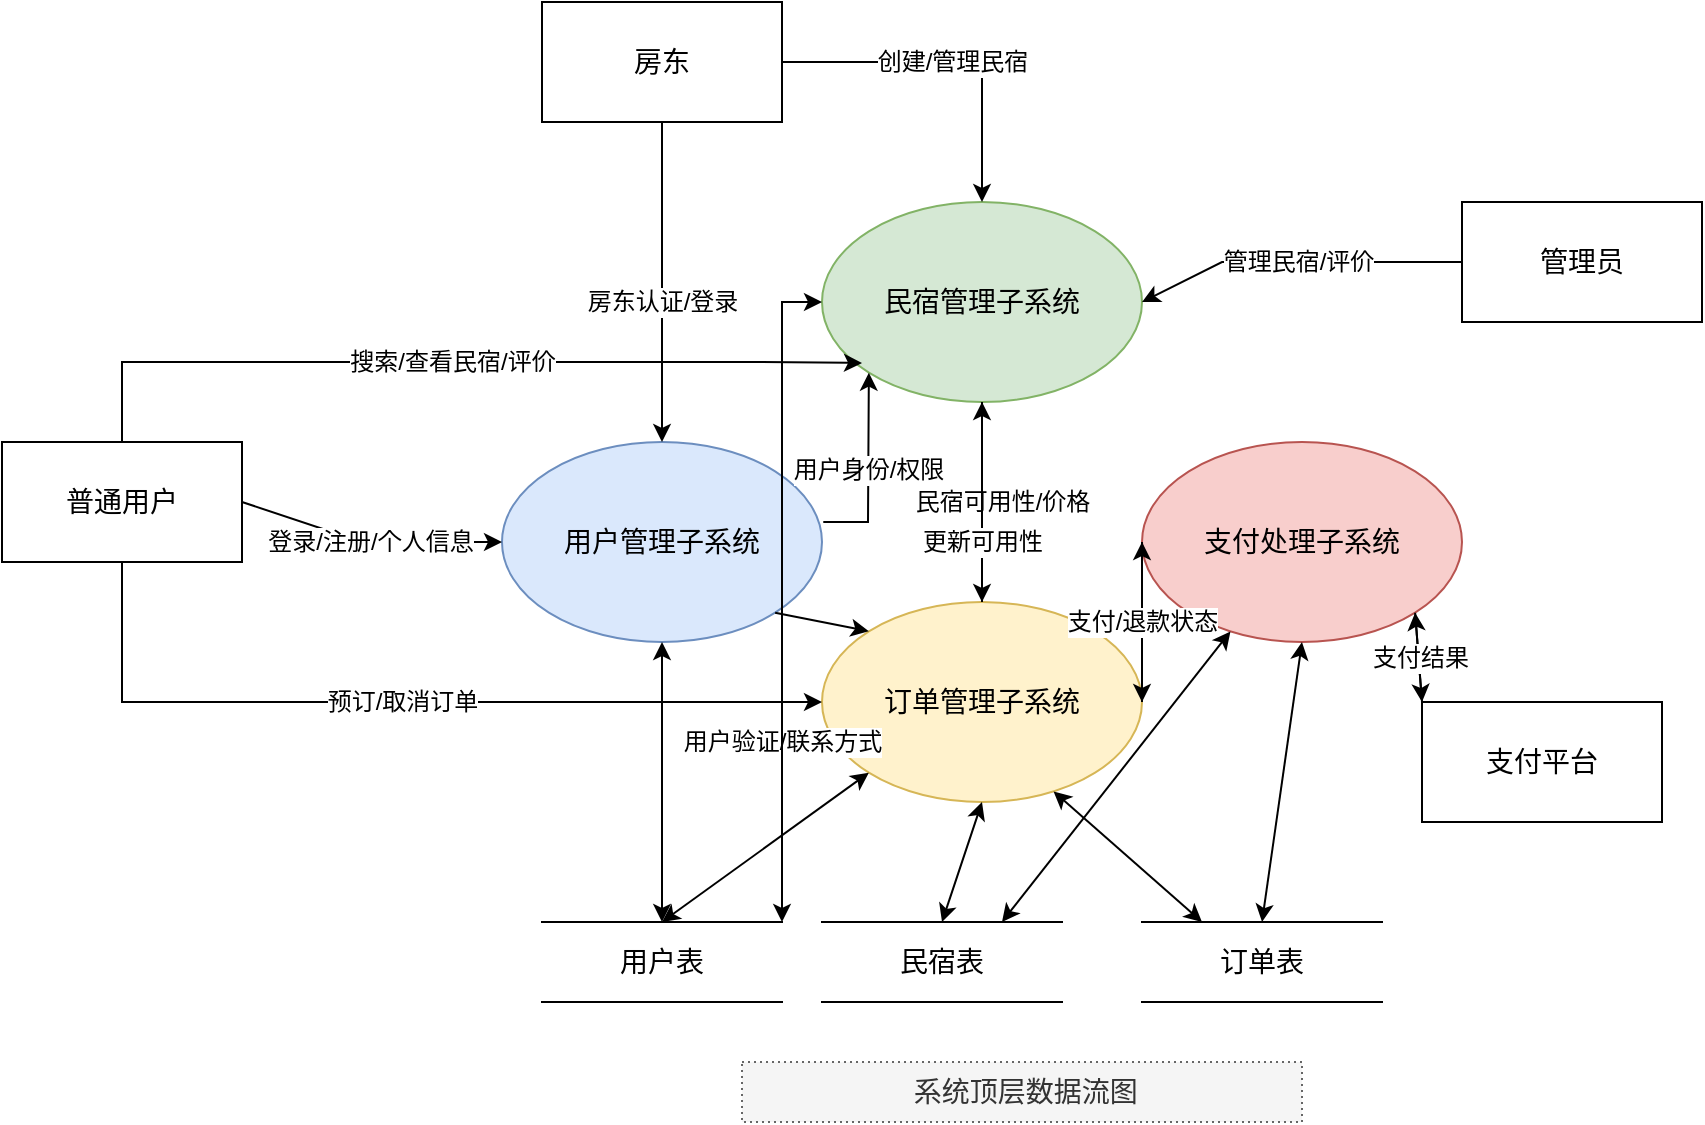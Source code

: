 <mxfile version="26.2.2">
  <diagram name="系统顶层数据流图" id="l20sKfoL_9wAZvB7rX3P">
    <mxGraphModel dx="2298" dy="873" grid="1" gridSize="10" guides="1" tooltips="1" connect="1" arrows="1" fold="1" page="1" pageScale="1" pageWidth="827" pageHeight="1169" math="0" shadow="0">
      <root>
        <mxCell id="0" />
        <mxCell id="1" parent="0" />
        <mxCell id="2" value="普通用户" style="rounded=0;whiteSpace=wrap;html=1;fontSize=14;" parent="1" vertex="1">
          <mxGeometry x="-50" y="240" width="120" height="60" as="geometry" />
        </mxCell>
        <mxCell id="3" value="房东" style="rounded=0;whiteSpace=wrap;html=1;fontSize=14;" parent="1" vertex="1">
          <mxGeometry x="220" y="20" width="120" height="60" as="geometry" />
        </mxCell>
        <mxCell id="4" value="管理员" style="rounded=0;whiteSpace=wrap;html=1;fontSize=14;" parent="1" vertex="1">
          <mxGeometry x="680" y="120" width="120" height="60" as="geometry" />
        </mxCell>
        <mxCell id="5" value="用户管理子系统" style="ellipse;whiteSpace=wrap;html=1;fontSize=14;fillColor=#dae8fc;strokeColor=#6c8ebf;" parent="1" vertex="1">
          <mxGeometry x="200" y="240" width="160" height="100" as="geometry" />
        </mxCell>
        <mxCell id="6" value="民宿管理子系统" style="ellipse;whiteSpace=wrap;html=1;fontSize=14;fillColor=#d5e8d4;strokeColor=#82b366;" parent="1" vertex="1">
          <mxGeometry x="360" y="120" width="160" height="100" as="geometry" />
        </mxCell>
        <mxCell id="7" value="订单管理子系统" style="ellipse;whiteSpace=wrap;html=1;fontSize=14;fillColor=#fff2cc;strokeColor=#d6b656;" parent="1" vertex="1">
          <mxGeometry x="360" y="320" width="160" height="100" as="geometry" />
        </mxCell>
        <mxCell id="8" value="支付处理子系统" style="ellipse;whiteSpace=wrap;html=1;fontSize=14;fillColor=#f8cecc;strokeColor=#b85450;" parent="1" vertex="1">
          <mxGeometry x="520" y="240" width="160" height="100" as="geometry" />
        </mxCell>
        <mxCell id="9" value="支付平台" style="rounded=0;whiteSpace=wrap;html=1;fontSize=14;" parent="1" vertex="1">
          <mxGeometry x="660" y="370" width="120" height="60" as="geometry" />
        </mxCell>
        <mxCell id="10" value="" style="endArrow=classic;html=1;rounded=0;exitX=1;exitY=0.5;exitDx=0;exitDy=0;entryX=0;entryY=0.5;entryDx=0;entryDy=0;fontSize=14;" parent="1" source="2" target="5" edge="1">
          <mxGeometry relative="1" as="geometry">
            <mxPoint x="330" y="300" as="sourcePoint" />
            <mxPoint x="430" y="300" as="targetPoint" />
            <Array as="points">
              <mxPoint x="130" y="290" />
            </Array>
          </mxGeometry>
        </mxCell>
        <mxCell id="11" value="登录/注册/个人信息" style="edgeLabel;resizable=0;html=1;align=center;verticalAlign=middle;fontSize=12;" parent="10" connectable="0" vertex="1">
          <mxGeometry relative="1" as="geometry" />
        </mxCell>
        <mxCell id="12" value="" style="endArrow=classic;html=1;rounded=0;exitX=0.5;exitY=1;exitDx=0;exitDy=0;entryX=0.5;entryY=0;entryDx=0;entryDy=0;fontSize=14;" parent="1" source="3" target="5" edge="1">
          <mxGeometry relative="1" as="geometry">
            <mxPoint x="330" y="300" as="sourcePoint" />
            <mxPoint x="430" y="300" as="targetPoint" />
          </mxGeometry>
        </mxCell>
        <mxCell id="13" value="房东认证/登录" style="edgeLabel;resizable=0;html=1;align=center;verticalAlign=middle;fontSize=12;" parent="12" connectable="0" vertex="1">
          <mxGeometry relative="1" as="geometry">
            <mxPoint y="10" as="offset" />
          </mxGeometry>
        </mxCell>
        <mxCell id="14" value="" style="endArrow=classic;html=1;rounded=0;exitX=1;exitY=0.5;exitDx=0;exitDy=0;fontSize=14;" parent="1" source="3" target="6" edge="1">
          <mxGeometry relative="1" as="geometry">
            <mxPoint x="330" y="300" as="sourcePoint" />
            <mxPoint x="430" y="300" as="targetPoint" />
            <Array as="points">
              <mxPoint x="440" y="50" />
            </Array>
          </mxGeometry>
        </mxCell>
        <mxCell id="15" value="创建/管理民宿" style="edgeLabel;resizable=0;html=1;align=center;verticalAlign=middle;fontSize=12;" parent="14" connectable="0" vertex="1">
          <mxGeometry relative="1" as="geometry" />
        </mxCell>
        <mxCell id="16" value="" style="endArrow=classic;html=1;rounded=0;exitX=0;exitY=0.5;exitDx=0;exitDy=0;entryX=1;entryY=0.5;entryDx=0;entryDy=0;fontSize=14;" parent="1" source="4" target="6" edge="1">
          <mxGeometry relative="1" as="geometry">
            <mxPoint x="330" y="300" as="sourcePoint" />
            <mxPoint x="430" y="300" as="targetPoint" />
            <Array as="points">
              <mxPoint x="560" y="150" />
            </Array>
          </mxGeometry>
        </mxCell>
        <mxCell id="17" value="管理民宿/评价" style="edgeLabel;resizable=0;html=1;align=center;verticalAlign=middle;fontSize=12;" parent="16" connectable="0" vertex="1">
          <mxGeometry relative="1" as="geometry" />
        </mxCell>
        <mxCell id="18" value="" style="endArrow=classic;html=1;rounded=0;exitX=0.5;exitY=1;exitDx=0;exitDy=0;entryX=0;entryY=0.5;entryDx=0;entryDy=0;fontSize=14;" parent="1" source="2" target="7" edge="1">
          <mxGeometry relative="1" as="geometry">
            <mxPoint x="330" y="300" as="sourcePoint" />
            <mxPoint x="430" y="300" as="targetPoint" />
            <Array as="points">
              <mxPoint x="10" y="370" />
            </Array>
          </mxGeometry>
        </mxCell>
        <mxCell id="19" value="预订/取消订单" style="edgeLabel;resizable=0;html=1;align=center;verticalAlign=middle;fontSize=12;" parent="18" connectable="0" vertex="1">
          <mxGeometry relative="1" as="geometry" />
        </mxCell>
        <mxCell id="20" value="" style="endArrow=classic;html=1;rounded=0;exitX=0.5;exitY=1;exitDx=0;exitDy=0;entryX=0.5;entryY=0;entryDx=0;entryDy=0;fontSize=14;" parent="1" source="6" target="7" edge="1">
          <mxGeometry relative="1" as="geometry">
            <mxPoint x="330" y="300" as="sourcePoint" />
            <mxPoint x="430" y="300" as="targetPoint" />
          </mxGeometry>
        </mxCell>
        <mxCell id="21" value="民宿可用性/价格" style="edgeLabel;resizable=0;html=1;align=center;verticalAlign=middle;fontSize=12;" parent="20" connectable="0" vertex="1">
          <mxGeometry relative="1" as="geometry">
            <mxPoint x="10" as="offset" />
          </mxGeometry>
        </mxCell>
        <mxCell id="22" value="" style="endArrow=classic;html=1;rounded=0;exitX=1;exitY=0.5;exitDx=0;exitDy=0;entryX=0;entryY=0.5;entryDx=0;entryDy=0;fontSize=14;" parent="1" source="7" target="8" edge="1">
          <mxGeometry relative="1" as="geometry">
            <mxPoint x="330" y="300" as="sourcePoint" />
            <mxPoint x="430" y="300" as="targetPoint" />
          </mxGeometry>
        </mxCell>
        <mxCell id="23" value="支付/退款请求" style="edgeLabel;resizable=0;html=1;align=center;verticalAlign=middle;fontSize=12;" parent="22" connectable="0" vertex="1">
          <mxGeometry relative="1" as="geometry" />
        </mxCell>
        <mxCell id="24" value="" style="endArrow=classic;html=1;rounded=0;exitX=1;exitY=1;exitDx=0;exitDy=0;entryX=0;entryY=0;entryDx=0;entryDy=0;fontSize=14;" parent="1" source="8" target="9" edge="1">
          <mxGeometry relative="1" as="geometry">
            <mxPoint x="330" y="300" as="sourcePoint" />
            <mxPoint x="430" y="300" as="targetPoint" />
          </mxGeometry>
        </mxCell>
        <mxCell id="25" value="支付指令" style="edgeLabel;resizable=0;html=1;align=center;verticalAlign=middle;fontSize=12;" parent="24" connectable="0" vertex="1">
          <mxGeometry relative="1" as="geometry" />
        </mxCell>
        <mxCell id="26" value="" style="endArrow=classic;html=1;rounded=0;exitX=0;exitY=0;exitDx=0;exitDy=0;entryX=1;entryY=1;entryDx=0;entryDy=0;fontSize=14;" parent="1" source="9" target="8" edge="1">
          <mxGeometry relative="1" as="geometry">
            <mxPoint x="330" y="300" as="sourcePoint" />
            <mxPoint x="430" y="300" as="targetPoint" />
          </mxGeometry>
        </mxCell>
        <mxCell id="27" value="支付结果" style="edgeLabel;resizable=0;html=1;align=center;verticalAlign=middle;fontSize=12;" parent="26" connectable="0" vertex="1">
          <mxGeometry relative="1" as="geometry" />
        </mxCell>
        <mxCell id="28" value="" style="endArrow=classic;html=1;rounded=0;exitX=0;exitY=0.5;exitDx=0;exitDy=0;entryX=1;entryY=0.5;entryDx=0;entryDy=0;fontSize=14;" parent="1" source="8" target="7" edge="1">
          <mxGeometry relative="1" as="geometry">
            <mxPoint x="330" y="300" as="sourcePoint" />
            <mxPoint x="430" y="300" as="targetPoint" />
          </mxGeometry>
        </mxCell>
        <mxCell id="29" value="支付/退款状态" style="edgeLabel;resizable=0;html=1;align=center;verticalAlign=middle;fontSize=12;" parent="28" connectable="0" vertex="1">
          <mxGeometry relative="1" as="geometry" />
        </mxCell>
        <mxCell id="30" value="" style="endArrow=classic;html=1;rounded=0;entryX=0.5;entryY=1;entryDx=0;entryDy=0;fontSize=14;" parent="1" target="6" edge="1">
          <mxGeometry relative="1" as="geometry">
            <mxPoint x="440" y="320" as="sourcePoint" />
            <mxPoint x="430" y="300" as="targetPoint" />
          </mxGeometry>
        </mxCell>
        <mxCell id="31" value="更新可用性" style="edgeLabel;resizable=0;html=1;align=center;verticalAlign=middle;fontSize=12;" parent="30" connectable="0" vertex="1">
          <mxGeometry relative="1" as="geometry">
            <mxPoint y="20" as="offset" />
          </mxGeometry>
        </mxCell>
        <mxCell id="32" value="" style="endArrow=classic;html=1;rounded=0;exitX=1.004;exitY=0.4;exitDx=0;exitDy=0;entryX=0;entryY=1;entryDx=0;entryDy=0;fontSize=14;exitPerimeter=0;" parent="1" source="5" target="6" edge="1">
          <mxGeometry relative="1" as="geometry">
            <mxPoint x="330" y="300" as="sourcePoint" />
            <mxPoint x="430" y="300" as="targetPoint" />
            <Array as="points">
              <mxPoint x="383" y="280" />
            </Array>
          </mxGeometry>
        </mxCell>
        <mxCell id="33" value="用户身份/权限" style="edgeLabel;resizable=0;html=1;align=center;verticalAlign=middle;fontSize=12;" parent="32" connectable="0" vertex="1">
          <mxGeometry relative="1" as="geometry" />
        </mxCell>
        <mxCell id="34" value="" style="endArrow=classic;html=1;rounded=0;exitX=1;exitY=1;exitDx=0;exitDy=0;entryX=0;entryY=0;entryDx=0;entryDy=0;fontSize:14;" parent="1" source="5" target="7" edge="1">
          <mxGeometry relative="1" as="geometry">
            <mxPoint x="330" y="300" as="sourcePoint" />
            <mxPoint x="430" y="300" as="targetPoint" />
          </mxGeometry>
        </mxCell>
        <mxCell id="35" value="用户验证/联系方式" style="edgeLabel;resizable=0;html=1;align=center;verticalAlign=middle;fontSize=12;" parent="34" connectable="0" vertex="1">
          <mxGeometry relative="1" as="geometry">
            <mxPoint x="-20" y="60" as="offset" />
          </mxGeometry>
        </mxCell>
        <mxCell id="36" value="" style="endArrow=classic;html=1;rounded=0;exitX=0.5;exitY=0;exitDx=0;exitDy=0;entryX=0.125;entryY=0.805;entryDx=0;entryDy=0;fontSize=14;entryPerimeter=0;" parent="1" source="2" target="6" edge="1">
          <mxGeometry relative="1" as="geometry">
            <mxPoint x="330" y="300" as="sourcePoint" />
            <mxPoint x="430" y="300" as="targetPoint" />
            <Array as="points">
              <mxPoint x="10" y="200" />
              <mxPoint x="330" y="200" />
            </Array>
          </mxGeometry>
        </mxCell>
        <mxCell id="37" value="搜索/查看民宿/评价" style="edgeLabel;resizable=0;html=1;align=center;verticalAlign=middle;fontSize=12;" parent="36" connectable="0" vertex="1">
          <mxGeometry relative="1" as="geometry" />
        </mxCell>
        <mxCell id="40" value="用户表" style="shape=partialRectangle;whiteSpace=wrap;html=1;left=0;right=0;fillColor=none;fontSize=14;" parent="1" vertex="1">
          <mxGeometry x="220" y="480" width="120" height="40" as="geometry" />
        </mxCell>
        <mxCell id="41" value="民宿表" style="shape=partialRectangle;whiteSpace=wrap;html=1;left=0;right=0;fillColor=none;fontSize=14;" parent="1" vertex="1">
          <mxGeometry x="360" y="480" width="120" height="40" as="geometry" />
        </mxCell>
        <mxCell id="42" value="订单表" style="shape=partialRectangle;whiteSpace=wrap;html=1;left=0;right=0;fillColor=none;fontSize=14;" parent="1" vertex="1">
          <mxGeometry x="520" y="480" width="120" height="40" as="geometry" />
        </mxCell>
        <mxCell id="43" value="" style="endArrow=classic;startArrow=classic;html=1;rounded=0;exitX=0.5;exitY=0;exitDx=0;exitDy=0;entryX=0.5;entryY=1;entryDx=0;entryDy=0;fontSize=12;" parent="1" source="40" target="5" edge="1">
          <mxGeometry width="50" height="50" relative="1" as="geometry">
            <mxPoint x="380" y="330" as="sourcePoint" />
            <mxPoint x="430" y="280" as="targetPoint" />
          </mxGeometry>
        </mxCell>
        <mxCell id="44" value="" style="endArrow=classic;startArrow=classic;html=1;rounded=0;exitX=0.5;exitY=0;exitDx=0;exitDy=0;entryX=0.5;entryY=1;entryDx=0;entryDy=0;fontSize=12;" parent="1" source="41" target="7" edge="1">
          <mxGeometry width="50" height="50" relative="1" as="geometry">
            <mxPoint x="380" y="330" as="sourcePoint" />
            <mxPoint x="430" y="280" as="targetPoint" />
          </mxGeometry>
        </mxCell>
        <mxCell id="45" value="" style="endArrow=classic;startArrow=classic;html=1;rounded=0;exitX=0.75;exitY=0;exitDx=0;exitDy=0;entryX=0.25;entryY=1;entryDx=0;entryDy=0;fontSize=12;" parent="1" source="41" target="8" edge="1">
          <mxGeometry width="50" height="50" relative="1" as="geometry">
            <mxPoint x="380" y="330" as="sourcePoint" />
            <mxPoint x="430" y="280" as="targetPoint" />
          </mxGeometry>
        </mxCell>
        <mxCell id="46" value="" style="endArrow=classic;startArrow=classic;html=1;rounded=0;exitX=0.5;exitY=0;exitDx=0;exitDy=0;entryX=0.5;entryY=1;entryDx=0;entryDy=0;fontSize=12;" parent="1" source="42" target="8" edge="1">
          <mxGeometry width="50" height="50" relative="1" as="geometry">
            <mxPoint x="380" y="330" as="sourcePoint" />
            <mxPoint x="430" y="280" as="targetPoint" />
          </mxGeometry>
        </mxCell>
        <mxCell id="47" value="" style="endArrow=classic;startArrow=classic;html=1;rounded=0;exitX=0.25;exitY=0;exitDx=0;exitDy=0;entryX=0.75;entryY=1;entryDx=0;entryDy=0;fontSize=12;" parent="1" source="42" target="7" edge="1">
          <mxGeometry width="50" height="50" relative="1" as="geometry">
            <mxPoint x="380" y="330" as="sourcePoint" />
            <mxPoint x="430" y="280" as="targetPoint" />
          </mxGeometry>
        </mxCell>
        <mxCell id="48" value="" style="endArrow=classic;startArrow=classic;html=1;rounded=0;exitX=0.5;exitY=0;exitDx=0;exitDy=0;entryX=0;entryY=1;entryDx=0;entryDy=0;fontSize=12;" parent="1" source="40" target="7" edge="1">
          <mxGeometry width="50" height="50" relative="1" as="geometry">
            <mxPoint x="380" y="330" as="sourcePoint" />
            <mxPoint x="430" y="280" as="targetPoint" />
          </mxGeometry>
        </mxCell>
        <mxCell id="49" value="" style="endArrow=classic;startArrow=classic;html=1;rounded=0;exitX=1;exitY=0;exitDx=0;exitDy=0;fontSize=12;" parent="1" source="40" edge="1">
          <mxGeometry width="50" height="50" relative="1" as="geometry">
            <mxPoint x="380" y="330" as="sourcePoint" />
            <mxPoint x="360" y="170" as="targetPoint" />
            <Array as="points">
              <mxPoint x="340" y="290" />
              <mxPoint x="340" y="170" />
            </Array>
          </mxGeometry>
        </mxCell>
        <mxCell id="50" value="&amp;nbsp;系统顶层数据流图" style="text;html=1;strokeColor=#666666;fillColor=#f5f5f5;align=center;verticalAlign=middle;whiteSpace=wrap;rounded=0;dashed=1;dashPattern=1 2;fontColor=#333333;fontSize=14;" parent="1" vertex="1">
          <mxGeometry x="320" y="550" width="280" height="30" as="geometry" />
        </mxCell>
      </root>
    </mxGraphModel>
  </diagram>
</mxfile>
